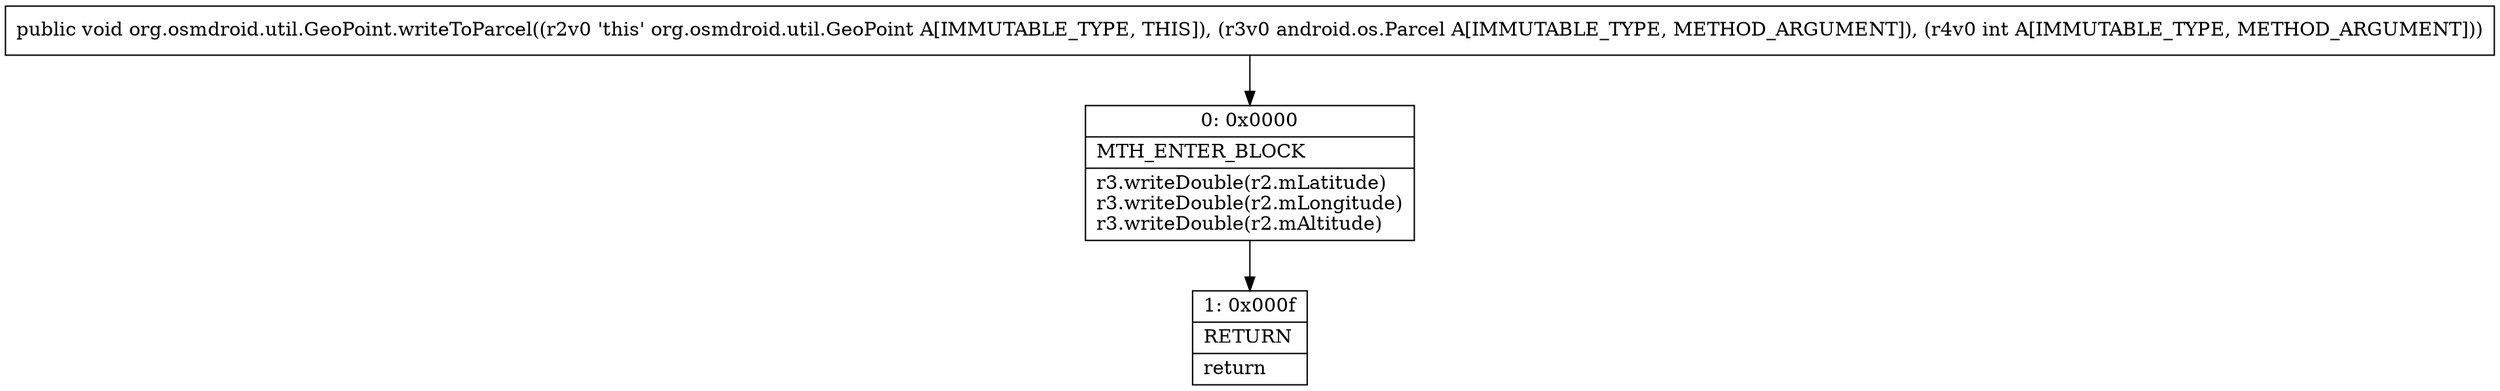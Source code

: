 digraph "CFG fororg.osmdroid.util.GeoPoint.writeToParcel(Landroid\/os\/Parcel;I)V" {
Node_0 [shape=record,label="{0\:\ 0x0000|MTH_ENTER_BLOCK\l|r3.writeDouble(r2.mLatitude)\lr3.writeDouble(r2.mLongitude)\lr3.writeDouble(r2.mAltitude)\l}"];
Node_1 [shape=record,label="{1\:\ 0x000f|RETURN\l|return\l}"];
MethodNode[shape=record,label="{public void org.osmdroid.util.GeoPoint.writeToParcel((r2v0 'this' org.osmdroid.util.GeoPoint A[IMMUTABLE_TYPE, THIS]), (r3v0 android.os.Parcel A[IMMUTABLE_TYPE, METHOD_ARGUMENT]), (r4v0 int A[IMMUTABLE_TYPE, METHOD_ARGUMENT])) }"];
MethodNode -> Node_0;
Node_0 -> Node_1;
}

